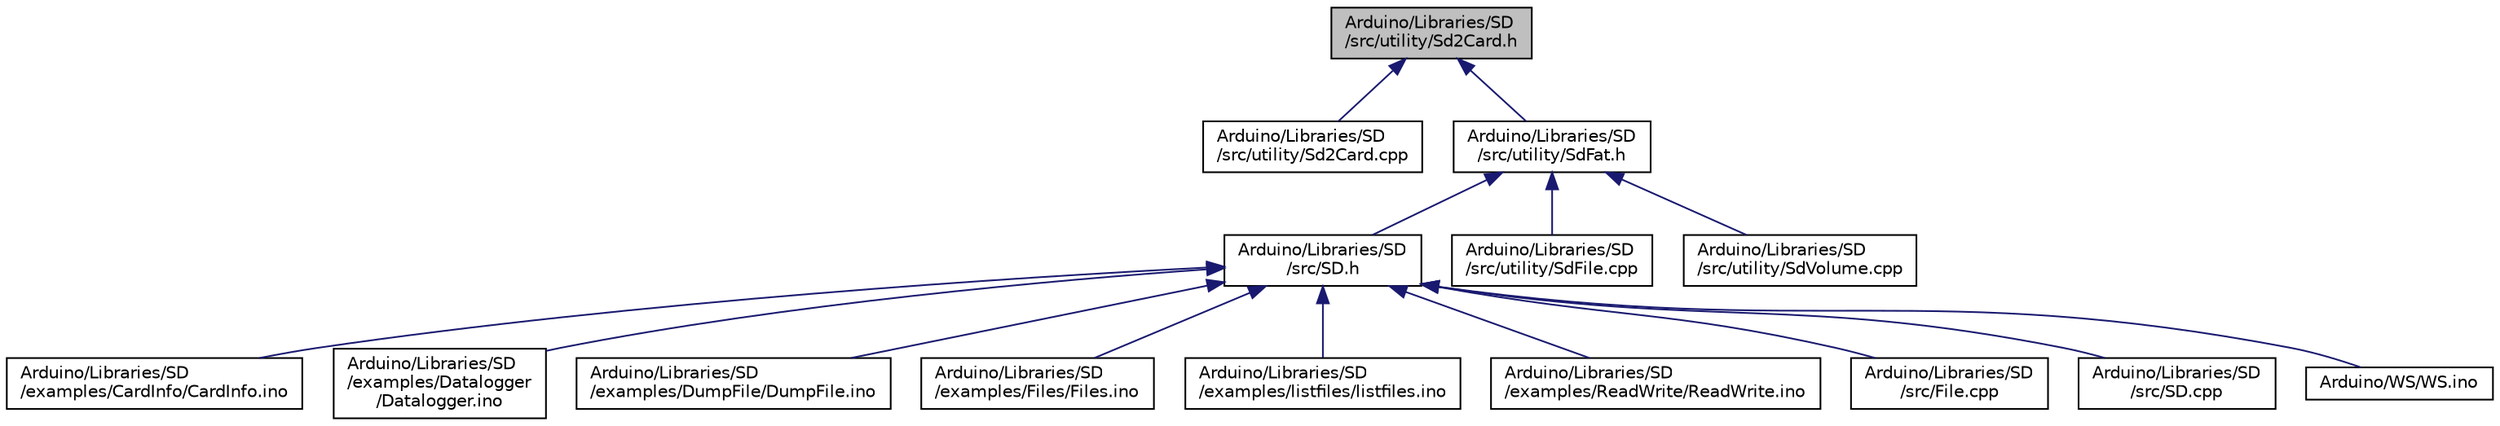 digraph "Arduino/Libraries/SD/src/utility/Sd2Card.h"
{
  edge [fontname="Helvetica",fontsize="10",labelfontname="Helvetica",labelfontsize="10"];
  node [fontname="Helvetica",fontsize="10",shape=record];
  Node4 [label="Arduino/Libraries/SD\l/src/utility/Sd2Card.h",height=0.2,width=0.4,color="black", fillcolor="grey75", style="filled", fontcolor="black"];
  Node4 -> Node5 [dir="back",color="midnightblue",fontsize="10",style="solid"];
  Node5 [label="Arduino/Libraries/SD\l/src/utility/Sd2Card.cpp",height=0.2,width=0.4,color="black", fillcolor="white", style="filled",URL="$_sd2_card_8cpp.html"];
  Node4 -> Node6 [dir="back",color="midnightblue",fontsize="10",style="solid"];
  Node6 [label="Arduino/Libraries/SD\l/src/utility/SdFat.h",height=0.2,width=0.4,color="black", fillcolor="white", style="filled",URL="$_sd_fat_8h.html"];
  Node6 -> Node7 [dir="back",color="midnightblue",fontsize="10",style="solid"];
  Node7 [label="Arduino/Libraries/SD\l/src/SD.h",height=0.2,width=0.4,color="black", fillcolor="white", style="filled",URL="$_s_d_8h.html"];
  Node7 -> Node8 [dir="back",color="midnightblue",fontsize="10",style="solid"];
  Node8 [label="Arduino/Libraries/SD\l/examples/CardInfo/CardInfo.ino",height=0.2,width=0.4,color="black", fillcolor="white", style="filled",URL="$_card_info_8ino.html"];
  Node7 -> Node9 [dir="back",color="midnightblue",fontsize="10",style="solid"];
  Node9 [label="Arduino/Libraries/SD\l/examples/Datalogger\l/Datalogger.ino",height=0.2,width=0.4,color="black", fillcolor="white", style="filled",URL="$_datalogger_8ino.html"];
  Node7 -> Node10 [dir="back",color="midnightblue",fontsize="10",style="solid"];
  Node10 [label="Arduino/Libraries/SD\l/examples/DumpFile/DumpFile.ino",height=0.2,width=0.4,color="black", fillcolor="white", style="filled",URL="$_dump_file_8ino.html"];
  Node7 -> Node11 [dir="back",color="midnightblue",fontsize="10",style="solid"];
  Node11 [label="Arduino/Libraries/SD\l/examples/Files/Files.ino",height=0.2,width=0.4,color="black", fillcolor="white", style="filled",URL="$_files_8ino.html"];
  Node7 -> Node12 [dir="back",color="midnightblue",fontsize="10",style="solid"];
  Node12 [label="Arduino/Libraries/SD\l/examples/listfiles/listfiles.ino",height=0.2,width=0.4,color="black", fillcolor="white", style="filled",URL="$listfiles_8ino.html"];
  Node7 -> Node13 [dir="back",color="midnightblue",fontsize="10",style="solid"];
  Node13 [label="Arduino/Libraries/SD\l/examples/ReadWrite/ReadWrite.ino",height=0.2,width=0.4,color="black", fillcolor="white", style="filled",URL="$_read_write_8ino.html"];
  Node7 -> Node14 [dir="back",color="midnightblue",fontsize="10",style="solid"];
  Node14 [label="Arduino/Libraries/SD\l/src/File.cpp",height=0.2,width=0.4,color="black", fillcolor="white", style="filled",URL="$_file_8cpp.html"];
  Node7 -> Node15 [dir="back",color="midnightblue",fontsize="10",style="solid"];
  Node15 [label="Arduino/Libraries/SD\l/src/SD.cpp",height=0.2,width=0.4,color="black", fillcolor="white", style="filled",URL="$_s_d_8cpp.html"];
  Node7 -> Node16 [dir="back",color="midnightblue",fontsize="10",style="solid"];
  Node16 [label="Arduino/WS/WS.ino",height=0.2,width=0.4,color="black", fillcolor="white", style="filled",URL="$_w_s_8ino.html",tooltip="Weather station power by Arduino. "];
  Node6 -> Node17 [dir="back",color="midnightblue",fontsize="10",style="solid"];
  Node17 [label="Arduino/Libraries/SD\l/src/utility/SdFile.cpp",height=0.2,width=0.4,color="black", fillcolor="white", style="filled",URL="$_sd_file_8cpp.html"];
  Node6 -> Node18 [dir="back",color="midnightblue",fontsize="10",style="solid"];
  Node18 [label="Arduino/Libraries/SD\l/src/utility/SdVolume.cpp",height=0.2,width=0.4,color="black", fillcolor="white", style="filled",URL="$_sd_volume_8cpp.html"];
}

